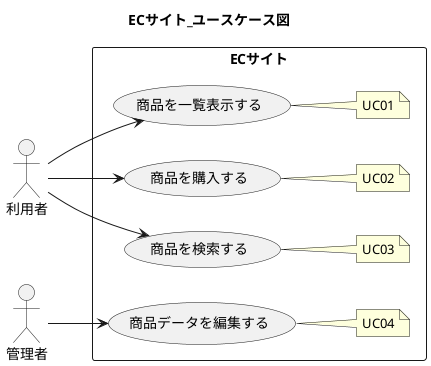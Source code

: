 @startuml

title ECサイト_ユースケース図
:利用者: as user
:管理者: as admin

rectangle ECサイト {

    (商品を一覧表示する) as (showProduct)
    (商品を購入する) as (buyProduct)
    (商品を検索する) as (searchProduct)
    (商品データを編集する) as (editProductData)

    left to right direction
    user --> showProduct
    user --> buyProduct
    user --> searchProduct
    admin --> editProductData


    note right of showProduct
    UC01
    end note

    note right of buyProduct
    UC02
    end note

    
    note right of searchProduct
    UC03
    end note

    note right of editProductData
    UC04
    end note

}
@enduml